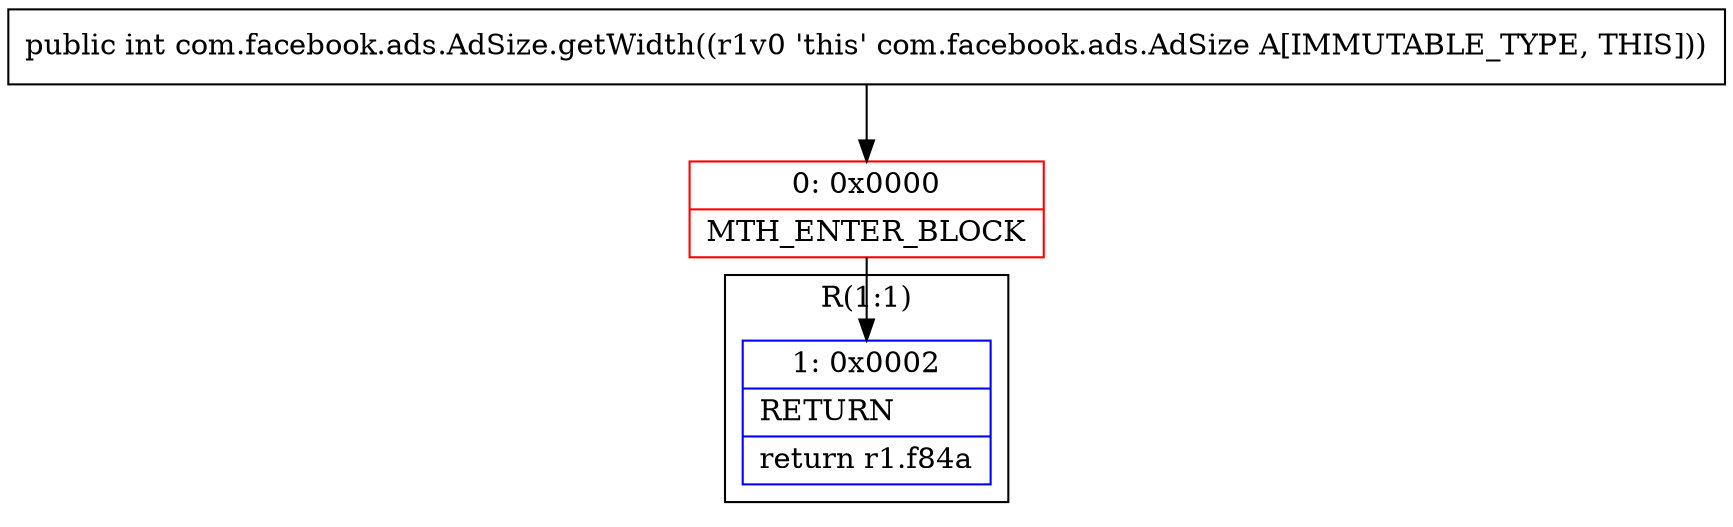 digraph "CFG forcom.facebook.ads.AdSize.getWidth()I" {
subgraph cluster_Region_1297922104 {
label = "R(1:1)";
node [shape=record,color=blue];
Node_1 [shape=record,label="{1\:\ 0x0002|RETURN\l|return r1.f84a\l}"];
}
Node_0 [shape=record,color=red,label="{0\:\ 0x0000|MTH_ENTER_BLOCK\l}"];
MethodNode[shape=record,label="{public int com.facebook.ads.AdSize.getWidth((r1v0 'this' com.facebook.ads.AdSize A[IMMUTABLE_TYPE, THIS])) }"];
MethodNode -> Node_0;
Node_0 -> Node_1;
}

